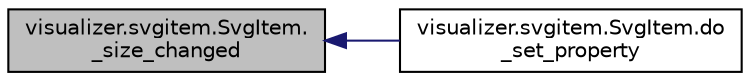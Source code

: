 digraph "visualizer.svgitem.SvgItem._size_changed"
{
  edge [fontname="Helvetica",fontsize="10",labelfontname="Helvetica",labelfontsize="10"];
  node [fontname="Helvetica",fontsize="10",shape=record];
  rankdir="LR";
  Node1 [label="visualizer.svgitem.SvgItem.\l_size_changed",height=0.2,width=0.4,color="black", fillcolor="grey75", style="filled", fontcolor="black"];
  Node1 -> Node2 [dir="back",color="midnightblue",fontsize="10",style="solid"];
  Node2 [label="visualizer.svgitem.SvgItem.do\l_set_property",height=0.2,width=0.4,color="black", fillcolor="white", style="filled",URL="$de/d79/classvisualizer_1_1svgitem_1_1SvgItem.html#aba861cb67beda41cc0b4a253ec2aaad3",tooltip="Set Property. "];
}
